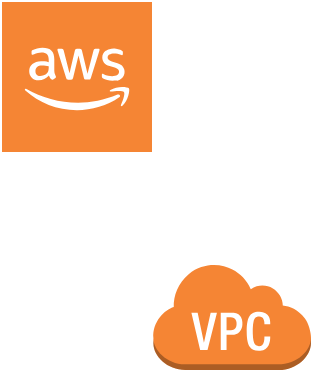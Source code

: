 <mxfile version="24.0.1" type="github">
  <diagram name="Page-1" id="sdx4RfP19CLZa-gSxddB">
    <mxGraphModel dx="1426" dy="793" grid="1" gridSize="10" guides="1" tooltips="1" connect="1" arrows="1" fold="1" page="1" pageScale="1" pageWidth="850" pageHeight="1100" math="0" shadow="0">
      <root>
        <mxCell id="0" />
        <mxCell id="1" parent="0" />
        <mxCell id="gFWxhnxc8S8M5pA1IHBc-1" value="" style="outlineConnect=0;dashed=0;verticalLabelPosition=bottom;verticalAlign=top;align=center;html=1;shape=mxgraph.aws3.cloud_2;fillColor=#F58534;gradientColor=none;" vertex="1" parent="1">
          <mxGeometry width="75" height="75" as="geometry" />
        </mxCell>
        <mxCell id="gFWxhnxc8S8M5pA1IHBc-2" value="" style="outlineConnect=0;dashed=0;verticalLabelPosition=bottom;verticalAlign=top;align=center;html=1;shape=mxgraph.aws3.virtual_private_cloud;fillColor=#F58534;gradientColor=none;" vertex="1" parent="1">
          <mxGeometry x="75" y="130" width="79.5" height="54" as="geometry" />
        </mxCell>
      </root>
    </mxGraphModel>
  </diagram>
</mxfile>
